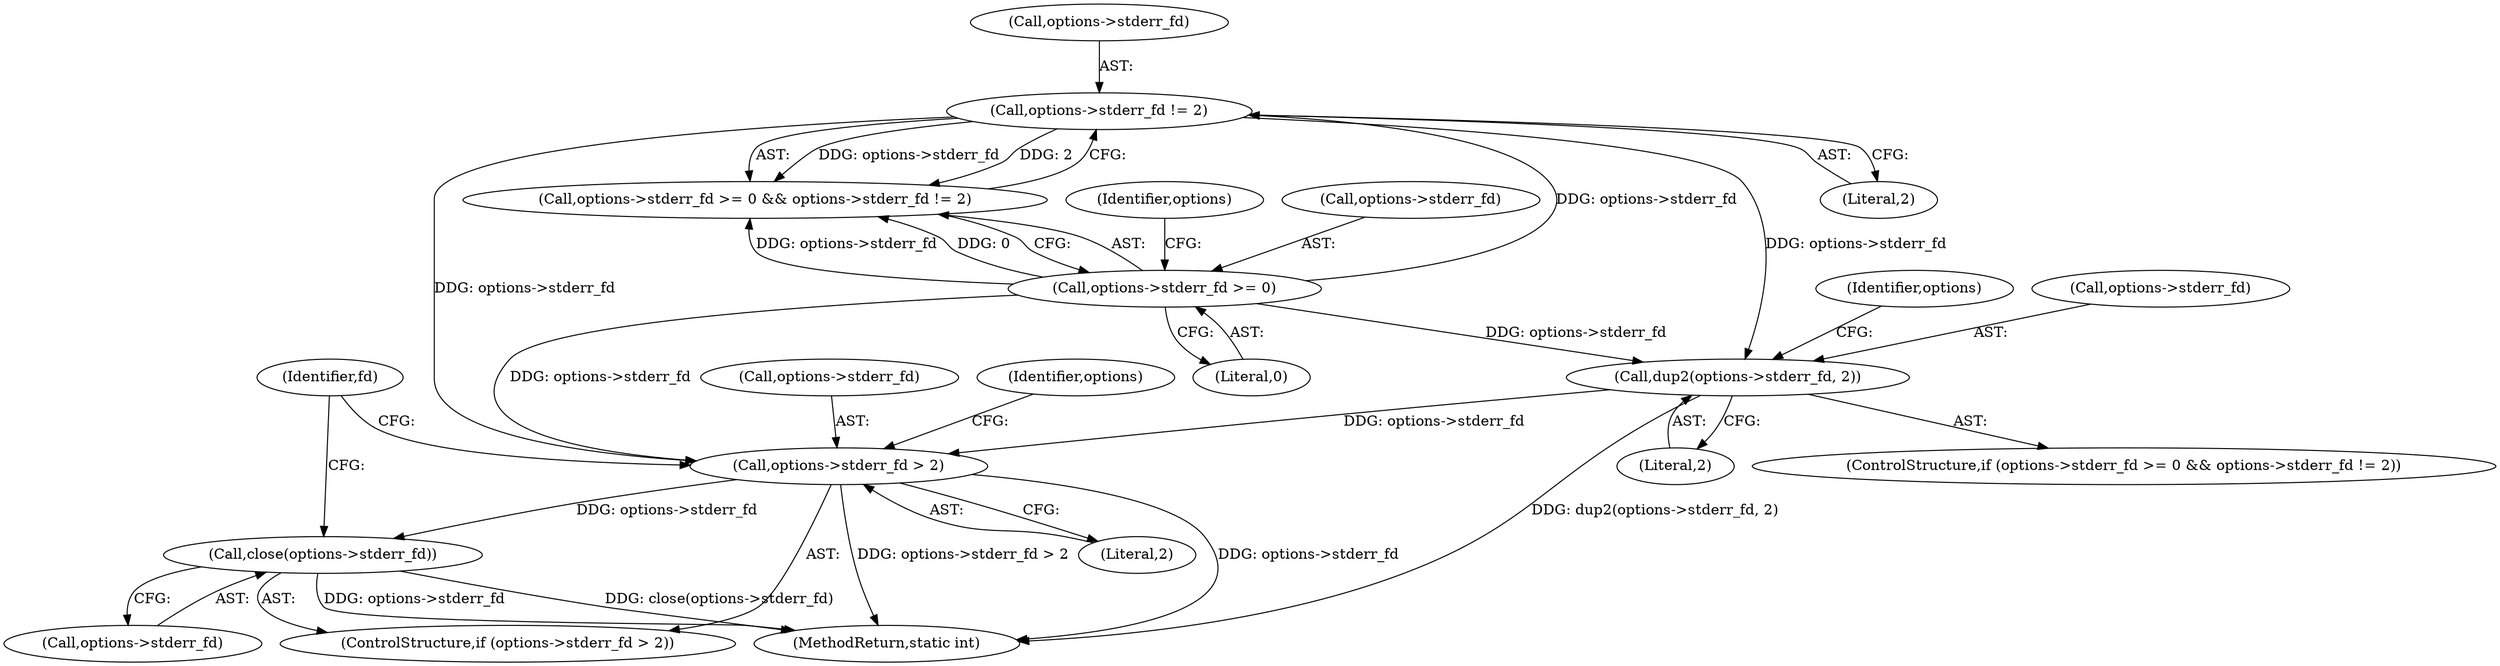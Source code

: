 digraph "0_lxc_5c3fcae78b63ac9dd56e36075903921bd9461f9e@pointer" {
"1000660" [label="(Call,options->stderr_fd > 2)"];
"1000629" [label="(Call,options->stderr_fd != 2)"];
"1000624" [label="(Call,options->stderr_fd >= 0)"];
"1000634" [label="(Call,dup2(options->stderr_fd, 2))"];
"1000665" [label="(Call,close(options->stderr_fd))"];
"1000633" [label="(Literal,2)"];
"1000642" [label="(Identifier,options)"];
"1000660" [label="(Call,options->stderr_fd > 2)"];
"1000661" [label="(Call,options->stderr_fd)"];
"1000711" [label="(MethodReturn,static int)"];
"1000631" [label="(Identifier,options)"];
"1000634" [label="(Call,dup2(options->stderr_fd, 2))"];
"1000624" [label="(Call,options->stderr_fd >= 0)"];
"1000630" [label="(Call,options->stderr_fd)"];
"1000629" [label="(Call,options->stderr_fd != 2)"];
"1000638" [label="(Literal,2)"];
"1000671" [label="(Identifier,fd)"];
"1000659" [label="(ControlStructure,if (options->stderr_fd > 2))"];
"1000628" [label="(Literal,0)"];
"1000664" [label="(Literal,2)"];
"1000667" [label="(Identifier,options)"];
"1000625" [label="(Call,options->stderr_fd)"];
"1000666" [label="(Call,options->stderr_fd)"];
"1000622" [label="(ControlStructure,if (options->stderr_fd >= 0 && options->stderr_fd != 2))"];
"1000635" [label="(Call,options->stderr_fd)"];
"1000665" [label="(Call,close(options->stderr_fd))"];
"1000623" [label="(Call,options->stderr_fd >= 0 && options->stderr_fd != 2)"];
"1000660" -> "1000659"  [label="AST: "];
"1000660" -> "1000664"  [label="CFG: "];
"1000661" -> "1000660"  [label="AST: "];
"1000664" -> "1000660"  [label="AST: "];
"1000667" -> "1000660"  [label="CFG: "];
"1000671" -> "1000660"  [label="CFG: "];
"1000660" -> "1000711"  [label="DDG: options->stderr_fd > 2"];
"1000660" -> "1000711"  [label="DDG: options->stderr_fd"];
"1000629" -> "1000660"  [label="DDG: options->stderr_fd"];
"1000634" -> "1000660"  [label="DDG: options->stderr_fd"];
"1000624" -> "1000660"  [label="DDG: options->stderr_fd"];
"1000660" -> "1000665"  [label="DDG: options->stderr_fd"];
"1000629" -> "1000623"  [label="AST: "];
"1000629" -> "1000633"  [label="CFG: "];
"1000630" -> "1000629"  [label="AST: "];
"1000633" -> "1000629"  [label="AST: "];
"1000623" -> "1000629"  [label="CFG: "];
"1000629" -> "1000623"  [label="DDG: options->stderr_fd"];
"1000629" -> "1000623"  [label="DDG: 2"];
"1000624" -> "1000629"  [label="DDG: options->stderr_fd"];
"1000629" -> "1000634"  [label="DDG: options->stderr_fd"];
"1000624" -> "1000623"  [label="AST: "];
"1000624" -> "1000628"  [label="CFG: "];
"1000625" -> "1000624"  [label="AST: "];
"1000628" -> "1000624"  [label="AST: "];
"1000631" -> "1000624"  [label="CFG: "];
"1000623" -> "1000624"  [label="CFG: "];
"1000624" -> "1000623"  [label="DDG: options->stderr_fd"];
"1000624" -> "1000623"  [label="DDG: 0"];
"1000624" -> "1000634"  [label="DDG: options->stderr_fd"];
"1000634" -> "1000622"  [label="AST: "];
"1000634" -> "1000638"  [label="CFG: "];
"1000635" -> "1000634"  [label="AST: "];
"1000638" -> "1000634"  [label="AST: "];
"1000642" -> "1000634"  [label="CFG: "];
"1000634" -> "1000711"  [label="DDG: dup2(options->stderr_fd, 2)"];
"1000665" -> "1000659"  [label="AST: "];
"1000665" -> "1000666"  [label="CFG: "];
"1000666" -> "1000665"  [label="AST: "];
"1000671" -> "1000665"  [label="CFG: "];
"1000665" -> "1000711"  [label="DDG: options->stderr_fd"];
"1000665" -> "1000711"  [label="DDG: close(options->stderr_fd)"];
}
